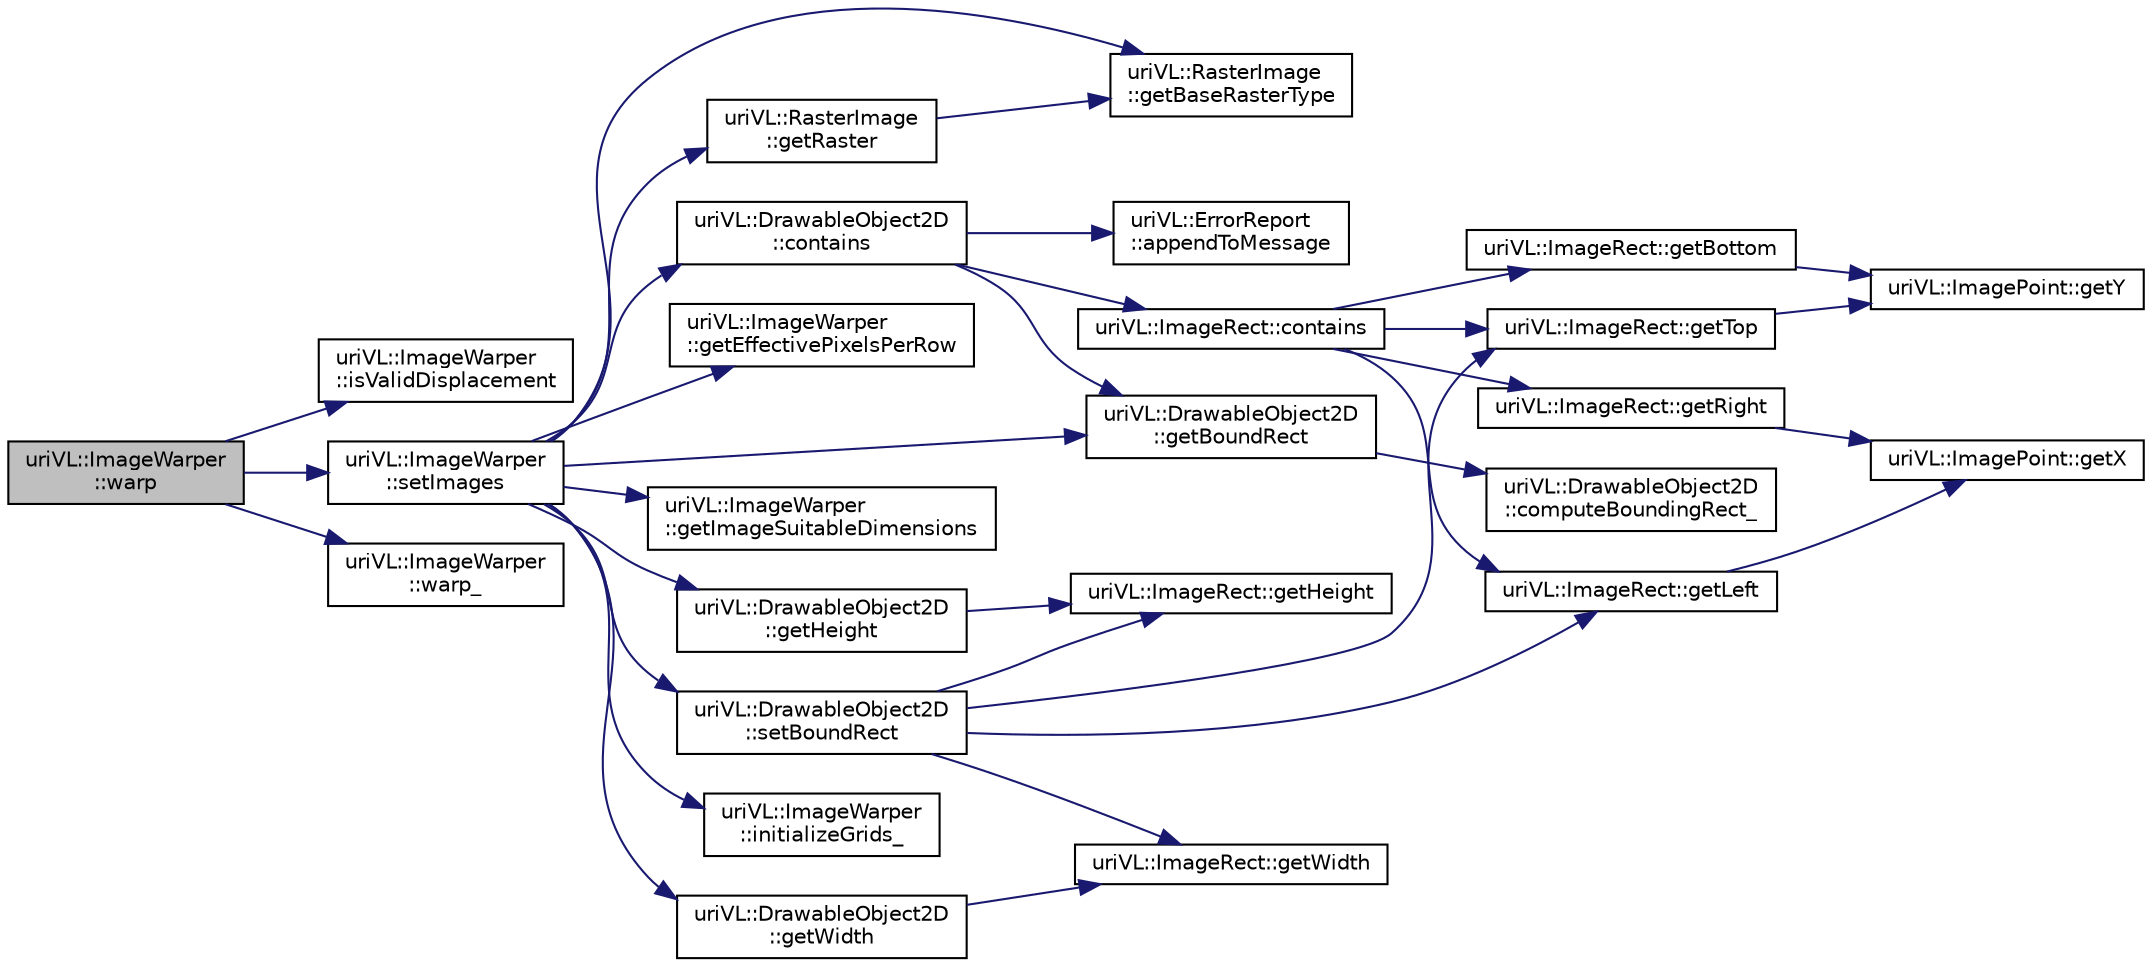 digraph "uriVL::ImageWarper::warp"
{
  edge [fontname="Helvetica",fontsize="10",labelfontname="Helvetica",labelfontsize="10"];
  node [fontname="Helvetica",fontsize="10",shape=record];
  rankdir="LR";
  Node1 [label="uriVL::ImageWarper\l::warp",height=0.2,width=0.4,color="black", fillcolor="grey75", style="filled", fontcolor="black"];
  Node1 -> Node2 [color="midnightblue",fontsize="10",style="solid",fontname="Helvetica"];
  Node2 [label="uriVL::ImageWarper\l::isValidDisplacement",height=0.2,width=0.4,color="black", fillcolor="white", style="filled",URL="$classuriVL_1_1ImageWarper.html#aba4e85d6efe0265d0fc888ceb9b58310",tooltip="Indicates whether a point grid is consistent with the displacement modes of of this warper..."];
  Node1 -> Node3 [color="midnightblue",fontsize="10",style="solid",fontname="Helvetica"];
  Node3 [label="uriVL::ImageWarper\l::setImages",height=0.2,width=0.4,color="black", fillcolor="white", style="filled",URL="$classuriVL_1_1ImageWarper.html#ab2b9fd17bb314272b1c89d94e3d44533",tooltip="Defines an input image and an output image(for multiple warpings). "];
  Node3 -> Node4 [color="midnightblue",fontsize="10",style="solid",fontname="Helvetica"];
  Node4 [label="uriVL::DrawableObject2D\l::contains",height=0.2,width=0.4,color="black", fillcolor="white", style="filled",URL="$classuriVL_1_1DrawableObject2D.html#adb8866916e4cc4a29ee0f629d4285fa4",tooltip="Indicates whether this image&#39;s bounding rectangle contains that of the drawable object received as pa..."];
  Node4 -> Node5 [color="midnightblue",fontsize="10",style="solid",fontname="Helvetica"];
  Node5 [label="uriVL::ErrorReport\l::appendToMessage",height=0.2,width=0.4,color="black", fillcolor="white", style="filled",URL="$classuriVL_1_1ErrorReport.html#a65100d12091947d1df26c38f48058569",tooltip="Appends a string to the error message. "];
  Node4 -> Node6 [color="midnightblue",fontsize="10",style="solid",fontname="Helvetica"];
  Node6 [label="uriVL::ImageRect::contains",height=0.2,width=0.4,color="black", fillcolor="white", style="filled",URL="$classuriVL_1_1ImageRect.html#ad18fca33c9c472609727fe62f6d1fe67",tooltip="Indicates whether this rectangle contains the one received as parameter. "];
  Node6 -> Node7 [color="midnightblue",fontsize="10",style="solid",fontname="Helvetica"];
  Node7 [label="uriVL::ImageRect::getBottom",height=0.2,width=0.4,color="black", fillcolor="white", style="filled",URL="$classuriVL_1_1ImageRect.html#acb34c902550ecb25f7fa6ffb620aea71",tooltip="Returns the maximum y coordinate of the rectangle. "];
  Node7 -> Node8 [color="midnightblue",fontsize="10",style="solid",fontname="Helvetica"];
  Node8 [label="uriVL::ImagePoint::getY",height=0.2,width=0.4,color="black", fillcolor="white", style="filled",URL="$classuriVL_1_1ImagePoint.html#a4edda1ad5b1f3b39db3ac200dfddf016",tooltip="Returns the point&#39;s y coordinate. "];
  Node6 -> Node9 [color="midnightblue",fontsize="10",style="solid",fontname="Helvetica"];
  Node9 [label="uriVL::ImageRect::getLeft",height=0.2,width=0.4,color="black", fillcolor="white", style="filled",URL="$classuriVL_1_1ImageRect.html#a38bd531df6bd6c4892bca1a690feda13",tooltip="Returns the minimum x coordinate of the rectangle. "];
  Node9 -> Node10 [color="midnightblue",fontsize="10",style="solid",fontname="Helvetica"];
  Node10 [label="uriVL::ImagePoint::getX",height=0.2,width=0.4,color="black", fillcolor="white", style="filled",URL="$classuriVL_1_1ImagePoint.html#a4845eb34e164c8dffd9b366cf61f3f5b",tooltip="Returns the point&#39;s x coordinate. "];
  Node6 -> Node11 [color="midnightblue",fontsize="10",style="solid",fontname="Helvetica"];
  Node11 [label="uriVL::ImageRect::getRight",height=0.2,width=0.4,color="black", fillcolor="white", style="filled",URL="$classuriVL_1_1ImageRect.html#a89884bd1866a1b7ffb67d4cc1ec1a052",tooltip="Returns the maximum x coordinate of the rectangle. "];
  Node11 -> Node10 [color="midnightblue",fontsize="10",style="solid",fontname="Helvetica"];
  Node6 -> Node12 [color="midnightblue",fontsize="10",style="solid",fontname="Helvetica"];
  Node12 [label="uriVL::ImageRect::getTop",height=0.2,width=0.4,color="black", fillcolor="white", style="filled",URL="$classuriVL_1_1ImageRect.html#a2715b0a7b291354fd839a95ece0e0aba",tooltip="Returns the minimum y coordinate of the rectangle. "];
  Node12 -> Node8 [color="midnightblue",fontsize="10",style="solid",fontname="Helvetica"];
  Node4 -> Node13 [color="midnightblue",fontsize="10",style="solid",fontname="Helvetica"];
  Node13 [label="uriVL::DrawableObject2D\l::getBoundRect",height=0.2,width=0.4,color="black", fillcolor="white", style="filled",URL="$classuriVL_1_1DrawableObject2D.html#a1d910add62acd9ad51986f3502a721de",tooltip="Returns the object&#39;s bounding rectangle. "];
  Node13 -> Node14 [color="midnightblue",fontsize="10",style="solid",fontname="Helvetica"];
  Node14 [label="uriVL::DrawableObject2D\l::computeBoundingRect_",height=0.2,width=0.4,color="black", fillcolor="white", style="filled",URL="$classuriVL_1_1DrawableObject2D.html#a569f0abdc2b5f708543cee537b9809ff",tooltip="Calculates the object&#39;s bounding rect. "];
  Node3 -> Node15 [color="midnightblue",fontsize="10",style="solid",fontname="Helvetica"];
  Node15 [label="uriVL::RasterImage\l::getBaseRasterType",height=0.2,width=0.4,color="black", fillcolor="white", style="filled",URL="$classuriVL_1_1RasterImage.html#a68815937f6a787e4541a33b108198baf",tooltip="Returns the image&#39;s base raster type. "];
  Node3 -> Node13 [color="midnightblue",fontsize="10",style="solid",fontname="Helvetica"];
  Node3 -> Node16 [color="midnightblue",fontsize="10",style="solid",fontname="Helvetica"];
  Node16 [label="uriVL::ImageWarper\l::getEffectivePixelsPerRow",height=0.2,width=0.4,color="black", fillcolor="white", style="filled",URL="$classuriVL_1_1ImageWarper.html#a386c87688d184f1671a408cb2d482056",tooltip="Returns the \"true\" number of pixels on a row of the input image (possibly larger than the nominal wid..."];
  Node3 -> Node17 [color="midnightblue",fontsize="10",style="solid",fontname="Helvetica"];
  Node17 [label="uriVL::DrawableObject2D\l::getHeight",height=0.2,width=0.4,color="black", fillcolor="white", style="filled",URL="$classuriVL_1_1DrawableObject2D.html#a0fa48af9667c5a4b53bd2a9bf0eea240",tooltip="Returns the number of rows for the image. "];
  Node17 -> Node18 [color="midnightblue",fontsize="10",style="solid",fontname="Helvetica"];
  Node18 [label="uriVL::ImageRect::getHeight",height=0.2,width=0.4,color="black", fillcolor="white", style="filled",URL="$classuriVL_1_1ImageRect.html#aa757d85ab5d5230bc0ca53f5960e14f3",tooltip="Returns the height of the rectangle. "];
  Node3 -> Node19 [color="midnightblue",fontsize="10",style="solid",fontname="Helvetica"];
  Node19 [label="uriVL::ImageWarper\l::getImageSuitableDimensions",height=0.2,width=0.4,color="black", fillcolor="white", style="filled",URL="$classuriVL_1_1ImageWarper.html#a20f8aedd59a3a341a7eaf3ad6e7c9b78",tooltip="Computes the image dimensions that the warper can afford that are closest to the ones sent by the use..."];
  Node3 -> Node20 [color="midnightblue",fontsize="10",style="solid",fontname="Helvetica"];
  Node20 [label="uriVL::RasterImage\l::getRaster",height=0.2,width=0.4,color="black", fillcolor="white", style="filled",URL="$classuriVL_1_1RasterImage.html#a6939ed1c413bb24bc5241009cb4b586b",tooltip="Returns the base raster as a read-only 1D array. "];
  Node20 -> Node15 [color="midnightblue",fontsize="10",style="solid",fontname="Helvetica"];
  Node3 -> Node21 [color="midnightblue",fontsize="10",style="solid",fontname="Helvetica"];
  Node21 [label="uriVL::DrawableObject2D\l::getWidth",height=0.2,width=0.4,color="black", fillcolor="white", style="filled",URL="$classuriVL_1_1DrawableObject2D.html#a01127dbd10a99cdbb7596e48539068c9",tooltip="Returns the number of columns for the image. "];
  Node21 -> Node22 [color="midnightblue",fontsize="10",style="solid",fontname="Helvetica"];
  Node22 [label="uriVL::ImageRect::getWidth",height=0.2,width=0.4,color="black", fillcolor="white", style="filled",URL="$classuriVL_1_1ImageRect.html#a1081dc6f638b33ebf30d0a43d51289ef",tooltip="Returns the width of the rectangle. "];
  Node3 -> Node23 [color="midnightblue",fontsize="10",style="solid",fontname="Helvetica"];
  Node23 [label="uriVL::ImageWarper\l::initializeGrids_",height=0.2,width=0.4,color="black", fillcolor="white", style="filled",URL="$classuriVL_1_1ImageWarper.html#a551398c091602c441581fa4ba8b301ba",tooltip="Initializes the grids once its dimensions and that of the image are known. "];
  Node3 -> Node24 [color="midnightblue",fontsize="10",style="solid",fontname="Helvetica"];
  Node24 [label="uriVL::DrawableObject2D\l::setBoundRect",height=0.2,width=0.4,color="black", fillcolor="white", style="filled",URL="$classuriVL_1_1DrawableObject2D.html#a432e601786b7f83f6a0da20f01d092cd",tooltip="Sets a new bounding rectangle for the raster image. "];
  Node24 -> Node18 [color="midnightblue",fontsize="10",style="solid",fontname="Helvetica"];
  Node24 -> Node9 [color="midnightblue",fontsize="10",style="solid",fontname="Helvetica"];
  Node24 -> Node12 [color="midnightblue",fontsize="10",style="solid",fontname="Helvetica"];
  Node24 -> Node22 [color="midnightblue",fontsize="10",style="solid",fontname="Helvetica"];
  Node1 -> Node25 [color="midnightblue",fontsize="10",style="solid",fontname="Helvetica"];
  Node25 [label="uriVL::ImageWarper\l::warp_",height=0.2,width=0.4,color="black", fillcolor="white", style="filled",URL="$classuriVL_1_1ImageWarper.html#afea7bdbf6f1fef4a5d0c404830a0c3ee",tooltip="warp the (pre-specified) input image into the (prespecified) output image using the new grid point co..."];
}
